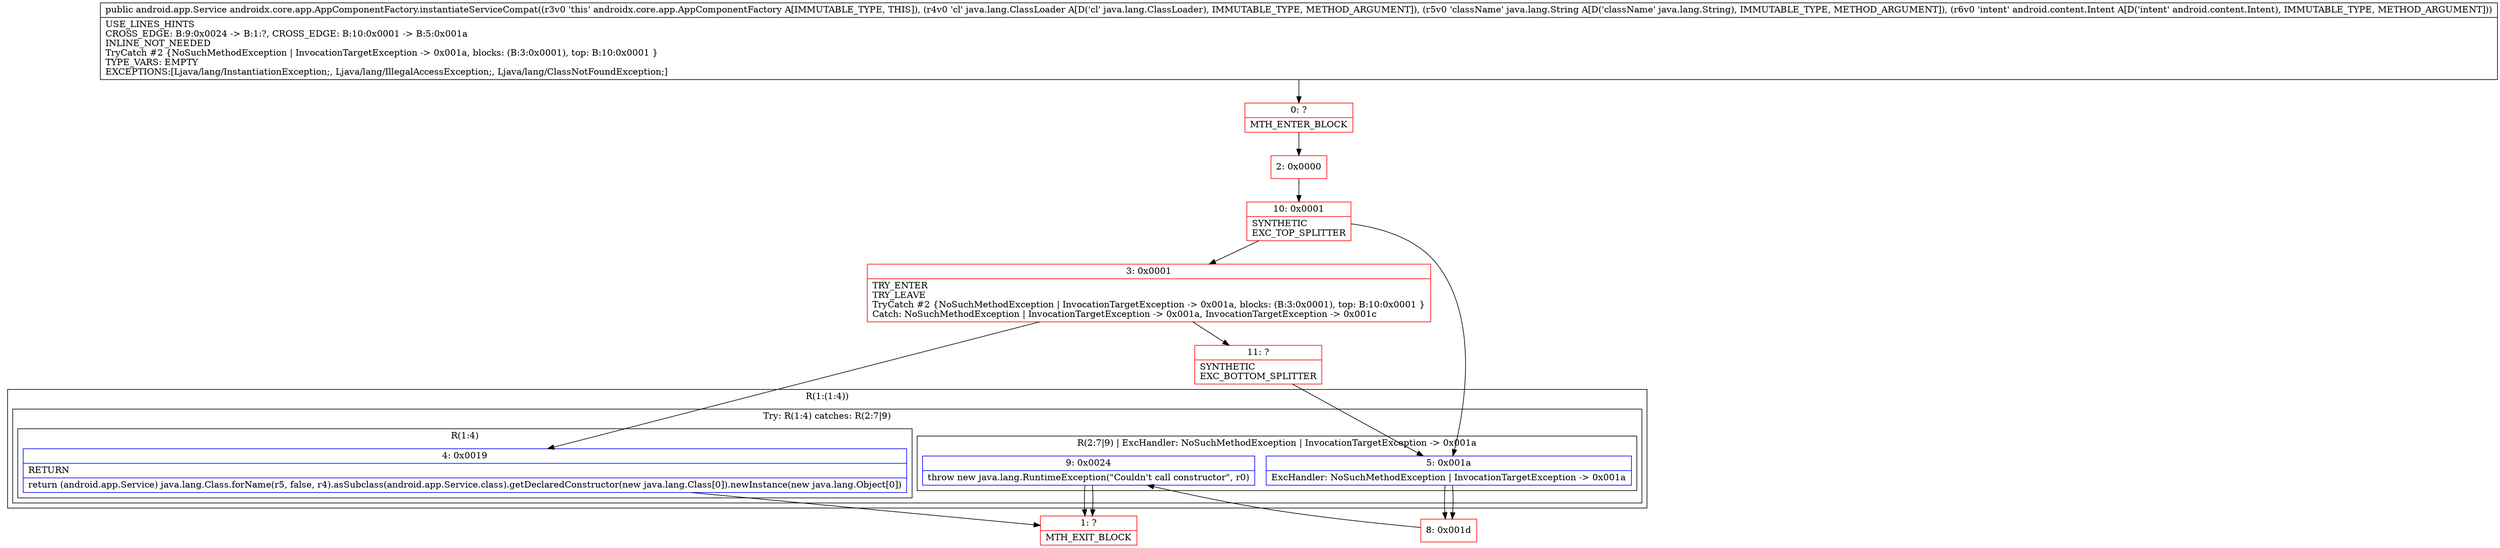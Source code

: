 digraph "CFG forandroidx.core.app.AppComponentFactory.instantiateServiceCompat(Ljava\/lang\/ClassLoader;Ljava\/lang\/String;Landroid\/content\/Intent;)Landroid\/app\/Service;" {
subgraph cluster_Region_937602384 {
label = "R(1:(1:4))";
node [shape=record,color=blue];
subgraph cluster_TryCatchRegion_1988125001 {
label = "Try: R(1:4) catches: R(2:7|9)";
node [shape=record,color=blue];
subgraph cluster_Region_1797376779 {
label = "R(1:4)";
node [shape=record,color=blue];
Node_4 [shape=record,label="{4\:\ 0x0019|RETURN\l|return (android.app.Service) java.lang.Class.forName(r5, false, r4).asSubclass(android.app.Service.class).getDeclaredConstructor(new java.lang.Class[0]).newInstance(new java.lang.Object[0])\l}"];
}
subgraph cluster_Region_1451347374 {
label = "R(2:7|9) | ExcHandler: NoSuchMethodException \| InvocationTargetException \-\> 0x001a\l";
node [shape=record,color=blue];
Node_5 [shape=record,label="{5\:\ 0x001a|ExcHandler: NoSuchMethodException \| InvocationTargetException \-\> 0x001a\l}"];
Node_9 [shape=record,label="{9\:\ 0x0024|throw new java.lang.RuntimeException(\"Couldn't call constructor\", r0)\l}"];
}
}
}
subgraph cluster_Region_1451347374 {
label = "R(2:7|9) | ExcHandler: NoSuchMethodException \| InvocationTargetException \-\> 0x001a\l";
node [shape=record,color=blue];
Node_5 [shape=record,label="{5\:\ 0x001a|ExcHandler: NoSuchMethodException \| InvocationTargetException \-\> 0x001a\l}"];
Node_9 [shape=record,label="{9\:\ 0x0024|throw new java.lang.RuntimeException(\"Couldn't call constructor\", r0)\l}"];
}
Node_0 [shape=record,color=red,label="{0\:\ ?|MTH_ENTER_BLOCK\l}"];
Node_2 [shape=record,color=red,label="{2\:\ 0x0000}"];
Node_10 [shape=record,color=red,label="{10\:\ 0x0001|SYNTHETIC\lEXC_TOP_SPLITTER\l}"];
Node_3 [shape=record,color=red,label="{3\:\ 0x0001|TRY_ENTER\lTRY_LEAVE\lTryCatch #2 \{NoSuchMethodException \| InvocationTargetException \-\> 0x001a, blocks: (B:3:0x0001), top: B:10:0x0001 \}\lCatch: NoSuchMethodException \| InvocationTargetException \-\> 0x001a, InvocationTargetException \-\> 0x001c\l}"];
Node_1 [shape=record,color=red,label="{1\:\ ?|MTH_EXIT_BLOCK\l}"];
Node_11 [shape=record,color=red,label="{11\:\ ?|SYNTHETIC\lEXC_BOTTOM_SPLITTER\l}"];
Node_8 [shape=record,color=red,label="{8\:\ 0x001d}"];
MethodNode[shape=record,label="{public android.app.Service androidx.core.app.AppComponentFactory.instantiateServiceCompat((r3v0 'this' androidx.core.app.AppComponentFactory A[IMMUTABLE_TYPE, THIS]), (r4v0 'cl' java.lang.ClassLoader A[D('cl' java.lang.ClassLoader), IMMUTABLE_TYPE, METHOD_ARGUMENT]), (r5v0 'className' java.lang.String A[D('className' java.lang.String), IMMUTABLE_TYPE, METHOD_ARGUMENT]), (r6v0 'intent' android.content.Intent A[D('intent' android.content.Intent), IMMUTABLE_TYPE, METHOD_ARGUMENT]))  | USE_LINES_HINTS\lCROSS_EDGE: B:9:0x0024 \-\> B:1:?, CROSS_EDGE: B:10:0x0001 \-\> B:5:0x001a\lINLINE_NOT_NEEDED\lTryCatch #2 \{NoSuchMethodException \| InvocationTargetException \-\> 0x001a, blocks: (B:3:0x0001), top: B:10:0x0001 \}\lTYPE_VARS: EMPTY\lEXCEPTIONS:[Ljava\/lang\/InstantiationException;, Ljava\/lang\/IllegalAccessException;, Ljava\/lang\/ClassNotFoundException;]\l}"];
MethodNode -> Node_0;Node_4 -> Node_1;
Node_5 -> Node_8;
Node_9 -> Node_1;
Node_5 -> Node_8;
Node_9 -> Node_1;
Node_0 -> Node_2;
Node_2 -> Node_10;
Node_10 -> Node_3;
Node_10 -> Node_5;
Node_3 -> Node_4;
Node_3 -> Node_11;
Node_11 -> Node_5;
Node_8 -> Node_9;
}

